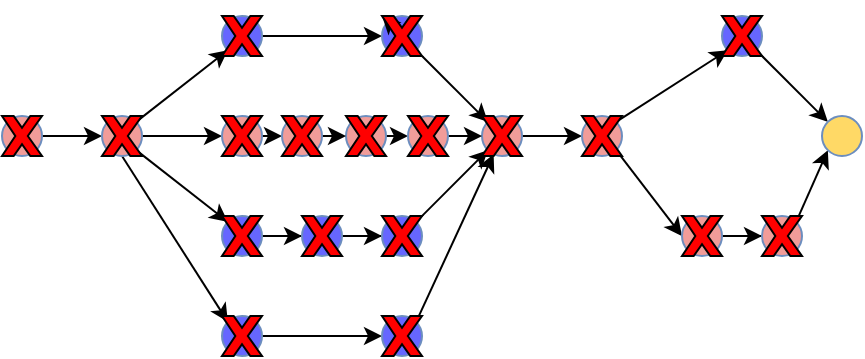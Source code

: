 <mxfile version="21.7.5" type="device">
  <diagram name="Page-1" id="NfrR-SPp4-SvVIAn2ama">
    <mxGraphModel dx="500" dy="254" grid="1" gridSize="10" guides="1" tooltips="1" connect="1" arrows="1" fold="1" page="1" pageScale="1" pageWidth="850" pageHeight="1100" math="0" shadow="0">
      <root>
        <mxCell id="0" />
        <mxCell id="1" parent="0" />
        <mxCell id="3BBLkdBuX41_PqtYfWqN-31" style="edgeStyle=orthogonalEdgeStyle;rounded=0;orthogonalLoop=1;jettySize=auto;html=1;entryX=0;entryY=0.5;entryDx=0;entryDy=0;" edge="1" parent="1" source="3BBLkdBuX41_PqtYfWqN-1" target="3BBLkdBuX41_PqtYfWqN-7">
          <mxGeometry relative="1" as="geometry" />
        </mxCell>
        <mxCell id="3BBLkdBuX41_PqtYfWqN-1" value="" style="ellipse;whiteSpace=wrap;html=1;aspect=fixed;fillColor=#F19C99;strokeColor=#6c8ebf;" vertex="1" parent="1">
          <mxGeometry x="90" y="140" width="20" height="20" as="geometry" />
        </mxCell>
        <mxCell id="3BBLkdBuX41_PqtYfWqN-49" style="edgeStyle=orthogonalEdgeStyle;rounded=0;orthogonalLoop=1;jettySize=auto;html=1;entryX=0;entryY=0.5;entryDx=0;entryDy=0;" edge="1" parent="1" source="3BBLkdBuX41_PqtYfWqN-6" target="3BBLkdBuX41_PqtYfWqN-11">
          <mxGeometry relative="1" as="geometry" />
        </mxCell>
        <mxCell id="3BBLkdBuX41_PqtYfWqN-6" value="" style="ellipse;whiteSpace=wrap;html=1;aspect=fixed;fillColor=#6666FF;strokeColor=#6c8ebf;" vertex="1" parent="1">
          <mxGeometry x="200" y="90" width="20" height="20" as="geometry" />
        </mxCell>
        <mxCell id="3BBLkdBuX41_PqtYfWqN-32" style="edgeStyle=orthogonalEdgeStyle;rounded=0;orthogonalLoop=1;jettySize=auto;html=1;entryX=0;entryY=0.5;entryDx=0;entryDy=0;" edge="1" parent="1" source="3BBLkdBuX41_PqtYfWqN-7" target="3BBLkdBuX41_PqtYfWqN-13">
          <mxGeometry relative="1" as="geometry" />
        </mxCell>
        <mxCell id="3BBLkdBuX41_PqtYfWqN-33" style="rounded=0;orthogonalLoop=1;jettySize=auto;html=1;exitX=1;exitY=0;exitDx=0;exitDy=0;entryX=0;entryY=1;entryDx=0;entryDy=0;" edge="1" parent="1" source="3BBLkdBuX41_PqtYfWqN-7" target="3BBLkdBuX41_PqtYfWqN-6">
          <mxGeometry relative="1" as="geometry" />
        </mxCell>
        <mxCell id="3BBLkdBuX41_PqtYfWqN-34" style="rounded=0;orthogonalLoop=1;jettySize=auto;html=1;exitX=1;exitY=1;exitDx=0;exitDy=0;entryX=0;entryY=0;entryDx=0;entryDy=0;" edge="1" parent="1" source="3BBLkdBuX41_PqtYfWqN-7" target="3BBLkdBuX41_PqtYfWqN-18">
          <mxGeometry relative="1" as="geometry" />
        </mxCell>
        <mxCell id="3BBLkdBuX41_PqtYfWqN-38" style="rounded=0;orthogonalLoop=1;jettySize=auto;html=1;exitX=0.5;exitY=1;exitDx=0;exitDy=0;entryX=0;entryY=0;entryDx=0;entryDy=0;" edge="1" parent="1" source="3BBLkdBuX41_PqtYfWqN-7" target="3BBLkdBuX41_PqtYfWqN-19">
          <mxGeometry relative="1" as="geometry" />
        </mxCell>
        <mxCell id="3BBLkdBuX41_PqtYfWqN-7" value="" style="ellipse;whiteSpace=wrap;html=1;aspect=fixed;fillColor=#F19C99;strokeColor=#6c8ebf;" vertex="1" parent="1">
          <mxGeometry x="140" y="140" width="20" height="20" as="geometry" />
        </mxCell>
        <mxCell id="3BBLkdBuX41_PqtYfWqN-50" style="rounded=0;orthogonalLoop=1;jettySize=auto;html=1;exitX=1;exitY=1;exitDx=0;exitDy=0;entryX=0;entryY=0;entryDx=0;entryDy=0;" edge="1" parent="1" source="3BBLkdBuX41_PqtYfWqN-62" target="3BBLkdBuX41_PqtYfWqN-15">
          <mxGeometry relative="1" as="geometry" />
        </mxCell>
        <mxCell id="3BBLkdBuX41_PqtYfWqN-11" value="" style="ellipse;whiteSpace=wrap;html=1;aspect=fixed;fillColor=#6666FF;strokeColor=#6c8ebf;" vertex="1" parent="1">
          <mxGeometry x="280" y="90" width="20" height="20" as="geometry" />
        </mxCell>
        <mxCell id="3BBLkdBuX41_PqtYfWqN-43" style="edgeStyle=orthogonalEdgeStyle;rounded=0;orthogonalLoop=1;jettySize=auto;html=1;exitX=1;exitY=0.5;exitDx=0;exitDy=0;entryX=0;entryY=0.5;entryDx=0;entryDy=0;" edge="1" parent="1" source="3BBLkdBuX41_PqtYfWqN-13" target="3BBLkdBuX41_PqtYfWqN-23">
          <mxGeometry relative="1" as="geometry" />
        </mxCell>
        <mxCell id="3BBLkdBuX41_PqtYfWqN-13" value="" style="ellipse;whiteSpace=wrap;html=1;aspect=fixed;fillColor=#F19C99;strokeColor=#6c8ebf;" vertex="1" parent="1">
          <mxGeometry x="200" y="140" width="20" height="20" as="geometry" />
        </mxCell>
        <mxCell id="3BBLkdBuX41_PqtYfWqN-45" style="edgeStyle=orthogonalEdgeStyle;rounded=0;orthogonalLoop=1;jettySize=auto;html=1;exitX=1;exitY=0.5;exitDx=0;exitDy=0;entryX=0;entryY=0.5;entryDx=0;entryDy=0;" edge="1" parent="1" source="3BBLkdBuX41_PqtYfWqN-14" target="3BBLkdBuX41_PqtYfWqN-42">
          <mxGeometry relative="1" as="geometry" />
        </mxCell>
        <mxCell id="3BBLkdBuX41_PqtYfWqN-14" value="" style="ellipse;whiteSpace=wrap;html=1;aspect=fixed;fillColor=#F19C99;strokeColor=#6c8ebf;" vertex="1" parent="1">
          <mxGeometry x="262" y="140" width="20" height="20" as="geometry" />
        </mxCell>
        <mxCell id="3BBLkdBuX41_PqtYfWqN-47" style="edgeStyle=orthogonalEdgeStyle;rounded=0;orthogonalLoop=1;jettySize=auto;html=1;entryX=0;entryY=0.5;entryDx=0;entryDy=0;" edge="1" parent="1" source="3BBLkdBuX41_PqtYfWqN-15" target="3BBLkdBuX41_PqtYfWqN-16">
          <mxGeometry relative="1" as="geometry" />
        </mxCell>
        <mxCell id="3BBLkdBuX41_PqtYfWqN-15" value="" style="ellipse;whiteSpace=wrap;html=1;aspect=fixed;fillColor=#F19C99;strokeColor=#6c8ebf;" vertex="1" parent="1">
          <mxGeometry x="330" y="140" width="20" height="20" as="geometry" />
        </mxCell>
        <mxCell id="3BBLkdBuX41_PqtYfWqN-48" style="rounded=0;orthogonalLoop=1;jettySize=auto;html=1;exitX=1;exitY=1;exitDx=0;exitDy=0;entryX=0;entryY=0.5;entryDx=0;entryDy=0;" edge="1" parent="1" source="3BBLkdBuX41_PqtYfWqN-16" target="3BBLkdBuX41_PqtYfWqN-25">
          <mxGeometry relative="1" as="geometry" />
        </mxCell>
        <mxCell id="3BBLkdBuX41_PqtYfWqN-51" style="rounded=0;orthogonalLoop=1;jettySize=auto;html=1;exitX=1;exitY=0;exitDx=0;exitDy=0;entryX=0;entryY=1;entryDx=0;entryDy=0;" edge="1" parent="1" source="3BBLkdBuX41_PqtYfWqN-16" target="3BBLkdBuX41_PqtYfWqN-24">
          <mxGeometry relative="1" as="geometry" />
        </mxCell>
        <mxCell id="3BBLkdBuX41_PqtYfWqN-16" value="" style="ellipse;whiteSpace=wrap;html=1;aspect=fixed;fillColor=#F19C99;strokeColor=#6c8ebf;" vertex="1" parent="1">
          <mxGeometry x="380" y="140" width="20" height="20" as="geometry" />
        </mxCell>
        <mxCell id="3BBLkdBuX41_PqtYfWqN-36" style="edgeStyle=orthogonalEdgeStyle;rounded=0;orthogonalLoop=1;jettySize=auto;html=1;entryX=0;entryY=0.5;entryDx=0;entryDy=0;" edge="1" parent="1" source="3BBLkdBuX41_PqtYfWqN-18" target="3BBLkdBuX41_PqtYfWqN-21">
          <mxGeometry relative="1" as="geometry" />
        </mxCell>
        <mxCell id="3BBLkdBuX41_PqtYfWqN-18" value="" style="ellipse;whiteSpace=wrap;html=1;aspect=fixed;fillColor=#6666FF;strokeColor=#6c8ebf;" vertex="1" parent="1">
          <mxGeometry x="200" y="190" width="20" height="20" as="geometry" />
        </mxCell>
        <mxCell id="3BBLkdBuX41_PqtYfWqN-39" style="edgeStyle=orthogonalEdgeStyle;rounded=0;orthogonalLoop=1;jettySize=auto;html=1;exitX=1;exitY=0.5;exitDx=0;exitDy=0;entryX=0;entryY=0.5;entryDx=0;entryDy=0;" edge="1" parent="1" source="3BBLkdBuX41_PqtYfWqN-19" target="3BBLkdBuX41_PqtYfWqN-20">
          <mxGeometry relative="1" as="geometry" />
        </mxCell>
        <mxCell id="3BBLkdBuX41_PqtYfWqN-19" value="" style="ellipse;whiteSpace=wrap;html=1;aspect=fixed;fillColor=#6666FF;strokeColor=#6c8ebf;" vertex="1" parent="1">
          <mxGeometry x="200" y="240" width="20" height="20" as="geometry" />
        </mxCell>
        <mxCell id="3BBLkdBuX41_PqtYfWqN-41" style="rounded=0;orthogonalLoop=1;jettySize=auto;html=1;exitX=1;exitY=0;exitDx=0;exitDy=0;" edge="1" parent="1" source="3BBLkdBuX41_PqtYfWqN-20" target="3BBLkdBuX41_PqtYfWqN-15">
          <mxGeometry relative="1" as="geometry" />
        </mxCell>
        <mxCell id="3BBLkdBuX41_PqtYfWqN-20" value="" style="ellipse;whiteSpace=wrap;html=1;aspect=fixed;fillColor=#6666FF;strokeColor=#6c8ebf;" vertex="1" parent="1">
          <mxGeometry x="280" y="240" width="20" height="20" as="geometry" />
        </mxCell>
        <mxCell id="3BBLkdBuX41_PqtYfWqN-37" style="edgeStyle=orthogonalEdgeStyle;rounded=0;orthogonalLoop=1;jettySize=auto;html=1;entryX=0;entryY=0.5;entryDx=0;entryDy=0;" edge="1" parent="1" source="3BBLkdBuX41_PqtYfWqN-21" target="3BBLkdBuX41_PqtYfWqN-22">
          <mxGeometry relative="1" as="geometry" />
        </mxCell>
        <mxCell id="3BBLkdBuX41_PqtYfWqN-21" value="" style="ellipse;whiteSpace=wrap;html=1;aspect=fixed;fillColor=#6666FF;strokeColor=#6c8ebf;" vertex="1" parent="1">
          <mxGeometry x="240" y="190" width="20" height="20" as="geometry" />
        </mxCell>
        <mxCell id="3BBLkdBuX41_PqtYfWqN-40" style="rounded=0;orthogonalLoop=1;jettySize=auto;html=1;entryX=0;entryY=1;entryDx=0;entryDy=0;" edge="1" parent="1" source="3BBLkdBuX41_PqtYfWqN-22" target="3BBLkdBuX41_PqtYfWqN-15">
          <mxGeometry relative="1" as="geometry" />
        </mxCell>
        <mxCell id="3BBLkdBuX41_PqtYfWqN-22" value="" style="ellipse;whiteSpace=wrap;html=1;aspect=fixed;fillColor=#6666FF;strokeColor=#6c8ebf;" vertex="1" parent="1">
          <mxGeometry x="280" y="190" width="20" height="20" as="geometry" />
        </mxCell>
        <mxCell id="3BBLkdBuX41_PqtYfWqN-44" style="edgeStyle=orthogonalEdgeStyle;rounded=0;orthogonalLoop=1;jettySize=auto;html=1;exitX=1;exitY=0.5;exitDx=0;exitDy=0;entryX=0;entryY=0.5;entryDx=0;entryDy=0;" edge="1" parent="1" source="3BBLkdBuX41_PqtYfWqN-23" target="3BBLkdBuX41_PqtYfWqN-14">
          <mxGeometry relative="1" as="geometry" />
        </mxCell>
        <mxCell id="3BBLkdBuX41_PqtYfWqN-23" value="" style="ellipse;whiteSpace=wrap;html=1;aspect=fixed;fillColor=#F19C99;strokeColor=#6c8ebf;" vertex="1" parent="1">
          <mxGeometry x="230" y="140" width="20" height="20" as="geometry" />
        </mxCell>
        <mxCell id="3BBLkdBuX41_PqtYfWqN-53" style="rounded=0;orthogonalLoop=1;jettySize=auto;html=1;exitX=1;exitY=1;exitDx=0;exitDy=0;entryX=0;entryY=0;entryDx=0;entryDy=0;" edge="1" parent="1" source="3BBLkdBuX41_PqtYfWqN-24" target="3BBLkdBuX41_PqtYfWqN-28">
          <mxGeometry relative="1" as="geometry" />
        </mxCell>
        <mxCell id="3BBLkdBuX41_PqtYfWqN-24" value="" style="ellipse;whiteSpace=wrap;html=1;aspect=fixed;fillColor=#6666FF;strokeColor=#6c8ebf;" vertex="1" parent="1">
          <mxGeometry x="450" y="90" width="20" height="20" as="geometry" />
        </mxCell>
        <mxCell id="3BBLkdBuX41_PqtYfWqN-52" style="edgeStyle=orthogonalEdgeStyle;rounded=0;orthogonalLoop=1;jettySize=auto;html=1;entryX=0;entryY=0.5;entryDx=0;entryDy=0;" edge="1" parent="1" source="3BBLkdBuX41_PqtYfWqN-25" target="3BBLkdBuX41_PqtYfWqN-26">
          <mxGeometry relative="1" as="geometry" />
        </mxCell>
        <mxCell id="3BBLkdBuX41_PqtYfWqN-25" value="" style="ellipse;whiteSpace=wrap;html=1;aspect=fixed;fillColor=#F19C99;strokeColor=#6c8ebf;" vertex="1" parent="1">
          <mxGeometry x="430" y="190" width="20" height="20" as="geometry" />
        </mxCell>
        <mxCell id="3BBLkdBuX41_PqtYfWqN-54" style="rounded=0;orthogonalLoop=1;jettySize=auto;html=1;exitX=1;exitY=0;exitDx=0;exitDy=0;entryX=0;entryY=1;entryDx=0;entryDy=0;" edge="1" parent="1" source="3BBLkdBuX41_PqtYfWqN-26" target="3BBLkdBuX41_PqtYfWqN-28">
          <mxGeometry relative="1" as="geometry" />
        </mxCell>
        <mxCell id="3BBLkdBuX41_PqtYfWqN-26" value="" style="ellipse;whiteSpace=wrap;html=1;aspect=fixed;fillColor=#F19C99;strokeColor=#6c8ebf;" vertex="1" parent="1">
          <mxGeometry x="470" y="190" width="20" height="20" as="geometry" />
        </mxCell>
        <mxCell id="3BBLkdBuX41_PqtYfWqN-28" value="" style="ellipse;whiteSpace=wrap;html=1;aspect=fixed;fillColor=#FFD966;strokeColor=#6c8ebf;" vertex="1" parent="1">
          <mxGeometry x="500" y="140" width="20" height="20" as="geometry" />
        </mxCell>
        <mxCell id="3BBLkdBuX41_PqtYfWqN-46" style="edgeStyle=orthogonalEdgeStyle;rounded=0;orthogonalLoop=1;jettySize=auto;html=1;exitX=1;exitY=0.5;exitDx=0;exitDy=0;entryX=0;entryY=0.5;entryDx=0;entryDy=0;" edge="1" parent="1" source="3BBLkdBuX41_PqtYfWqN-42" target="3BBLkdBuX41_PqtYfWqN-15">
          <mxGeometry relative="1" as="geometry" />
        </mxCell>
        <mxCell id="3BBLkdBuX41_PqtYfWqN-42" value="" style="ellipse;whiteSpace=wrap;html=1;aspect=fixed;fillColor=#F19C99;strokeColor=#6c8ebf;" vertex="1" parent="1">
          <mxGeometry x="293" y="140" width="20" height="20" as="geometry" />
        </mxCell>
        <mxCell id="3BBLkdBuX41_PqtYfWqN-55" value="" style="verticalLabelPosition=bottom;verticalAlign=top;html=1;shape=mxgraph.basic.x;fillColor=#FF0000;" vertex="1" parent="1">
          <mxGeometry x="90" y="140" width="20" height="20" as="geometry" />
        </mxCell>
        <mxCell id="3BBLkdBuX41_PqtYfWqN-56" value="" style="verticalLabelPosition=bottom;verticalAlign=top;html=1;shape=mxgraph.basic.x;fillColor=#FF0000;" vertex="1" parent="1">
          <mxGeometry x="140" y="140" width="20" height="20" as="geometry" />
        </mxCell>
        <mxCell id="3BBLkdBuX41_PqtYfWqN-57" value="" style="verticalLabelPosition=bottom;verticalAlign=top;html=1;shape=mxgraph.basic.x;fillColor=#FF0000;" vertex="1" parent="1">
          <mxGeometry x="200" y="90" width="20" height="20" as="geometry" />
        </mxCell>
        <mxCell id="3BBLkdBuX41_PqtYfWqN-58" value="" style="verticalLabelPosition=bottom;verticalAlign=top;html=1;shape=mxgraph.basic.x;fillColor=#FF0000;" vertex="1" parent="1">
          <mxGeometry x="293" y="140" width="20" height="20" as="geometry" />
        </mxCell>
        <mxCell id="3BBLkdBuX41_PqtYfWqN-59" value="" style="verticalLabelPosition=bottom;verticalAlign=top;html=1;shape=mxgraph.basic.x;fillColor=#FF0000;" vertex="1" parent="1">
          <mxGeometry x="200" y="140" width="20" height="20" as="geometry" />
        </mxCell>
        <mxCell id="3BBLkdBuX41_PqtYfWqN-60" value="" style="verticalLabelPosition=bottom;verticalAlign=top;html=1;shape=mxgraph.basic.x;fillColor=#FF0000;" vertex="1" parent="1">
          <mxGeometry x="470" y="190" width="20" height="20" as="geometry" />
        </mxCell>
        <mxCell id="3BBLkdBuX41_PqtYfWqN-61" value="" style="verticalLabelPosition=bottom;verticalAlign=top;html=1;shape=mxgraph.basic.x;fillColor=#FF0000;" vertex="1" parent="1">
          <mxGeometry x="430" y="190" width="20" height="20" as="geometry" />
        </mxCell>
        <mxCell id="3BBLkdBuX41_PqtYfWqN-63" value="" style="verticalLabelPosition=bottom;verticalAlign=top;html=1;shape=mxgraph.basic.x;fillColor=#FF0000;" vertex="1" parent="1">
          <mxGeometry x="380" y="140" width="20" height="20" as="geometry" />
        </mxCell>
        <mxCell id="3BBLkdBuX41_PqtYfWqN-64" value="" style="verticalLabelPosition=bottom;verticalAlign=top;html=1;shape=mxgraph.basic.x;fillColor=#FF0000;" vertex="1" parent="1">
          <mxGeometry x="450" y="90" width="20" height="20" as="geometry" />
        </mxCell>
        <mxCell id="3BBLkdBuX41_PqtYfWqN-65" value="" style="rounded=0;orthogonalLoop=1;jettySize=auto;html=1;exitX=1;exitY=1;exitDx=0;exitDy=0;entryX=0;entryY=0;entryDx=0;entryDy=0;" edge="1" parent="1" source="3BBLkdBuX41_PqtYfWqN-11" target="3BBLkdBuX41_PqtYfWqN-62">
          <mxGeometry relative="1" as="geometry">
            <mxPoint x="297" y="107" as="sourcePoint" />
            <mxPoint x="333" y="143" as="targetPoint" />
          </mxGeometry>
        </mxCell>
        <mxCell id="3BBLkdBuX41_PqtYfWqN-62" value="" style="verticalLabelPosition=bottom;verticalAlign=top;html=1;shape=mxgraph.basic.x;fillColor=#FF0000;" vertex="1" parent="1">
          <mxGeometry x="280" y="90" width="20" height="20" as="geometry" />
        </mxCell>
        <mxCell id="3BBLkdBuX41_PqtYfWqN-67" value="" style="verticalLabelPosition=bottom;verticalAlign=top;html=1;shape=mxgraph.basic.x;fillColor=#FF0000;" vertex="1" parent="1">
          <mxGeometry x="262" y="140" width="20" height="20" as="geometry" />
        </mxCell>
        <mxCell id="3BBLkdBuX41_PqtYfWqN-68" value="" style="verticalLabelPosition=bottom;verticalAlign=top;html=1;shape=mxgraph.basic.x;fillColor=#FF0000;" vertex="1" parent="1">
          <mxGeometry x="230" y="140" width="20" height="20" as="geometry" />
        </mxCell>
        <mxCell id="3BBLkdBuX41_PqtYfWqN-69" value="" style="verticalLabelPosition=bottom;verticalAlign=top;html=1;shape=mxgraph.basic.x;fillColor=#FF0000;" vertex="1" parent="1">
          <mxGeometry x="240" y="190" width="20" height="20" as="geometry" />
        </mxCell>
        <mxCell id="3BBLkdBuX41_PqtYfWqN-70" value="" style="verticalLabelPosition=bottom;verticalAlign=top;html=1;shape=mxgraph.basic.x;fillColor=#FF0000;" vertex="1" parent="1">
          <mxGeometry x="200" y="240" width="20" height="20" as="geometry" />
        </mxCell>
        <mxCell id="3BBLkdBuX41_PqtYfWqN-71" value="" style="verticalLabelPosition=bottom;verticalAlign=top;html=1;shape=mxgraph.basic.x;fillColor=#FF0000;" vertex="1" parent="1">
          <mxGeometry x="200" y="190" width="20" height="20" as="geometry" />
        </mxCell>
        <mxCell id="3BBLkdBuX41_PqtYfWqN-73" value="" style="verticalLabelPosition=bottom;verticalAlign=top;html=1;shape=mxgraph.basic.x;fillColor=#FF0000;" vertex="1" parent="1">
          <mxGeometry x="330" y="140" width="20" height="20" as="geometry" />
        </mxCell>
        <mxCell id="3BBLkdBuX41_PqtYfWqN-74" value="" style="verticalLabelPosition=bottom;verticalAlign=top;html=1;shape=mxgraph.basic.x;fillColor=#FF0000;" vertex="1" parent="1">
          <mxGeometry x="280" y="190" width="20" height="20" as="geometry" />
        </mxCell>
        <mxCell id="3BBLkdBuX41_PqtYfWqN-75" value="" style="verticalLabelPosition=bottom;verticalAlign=top;html=1;shape=mxgraph.basic.x;fillColor=#FF0000;" vertex="1" parent="1">
          <mxGeometry x="280" y="240" width="20" height="20" as="geometry" />
        </mxCell>
      </root>
    </mxGraphModel>
  </diagram>
</mxfile>
